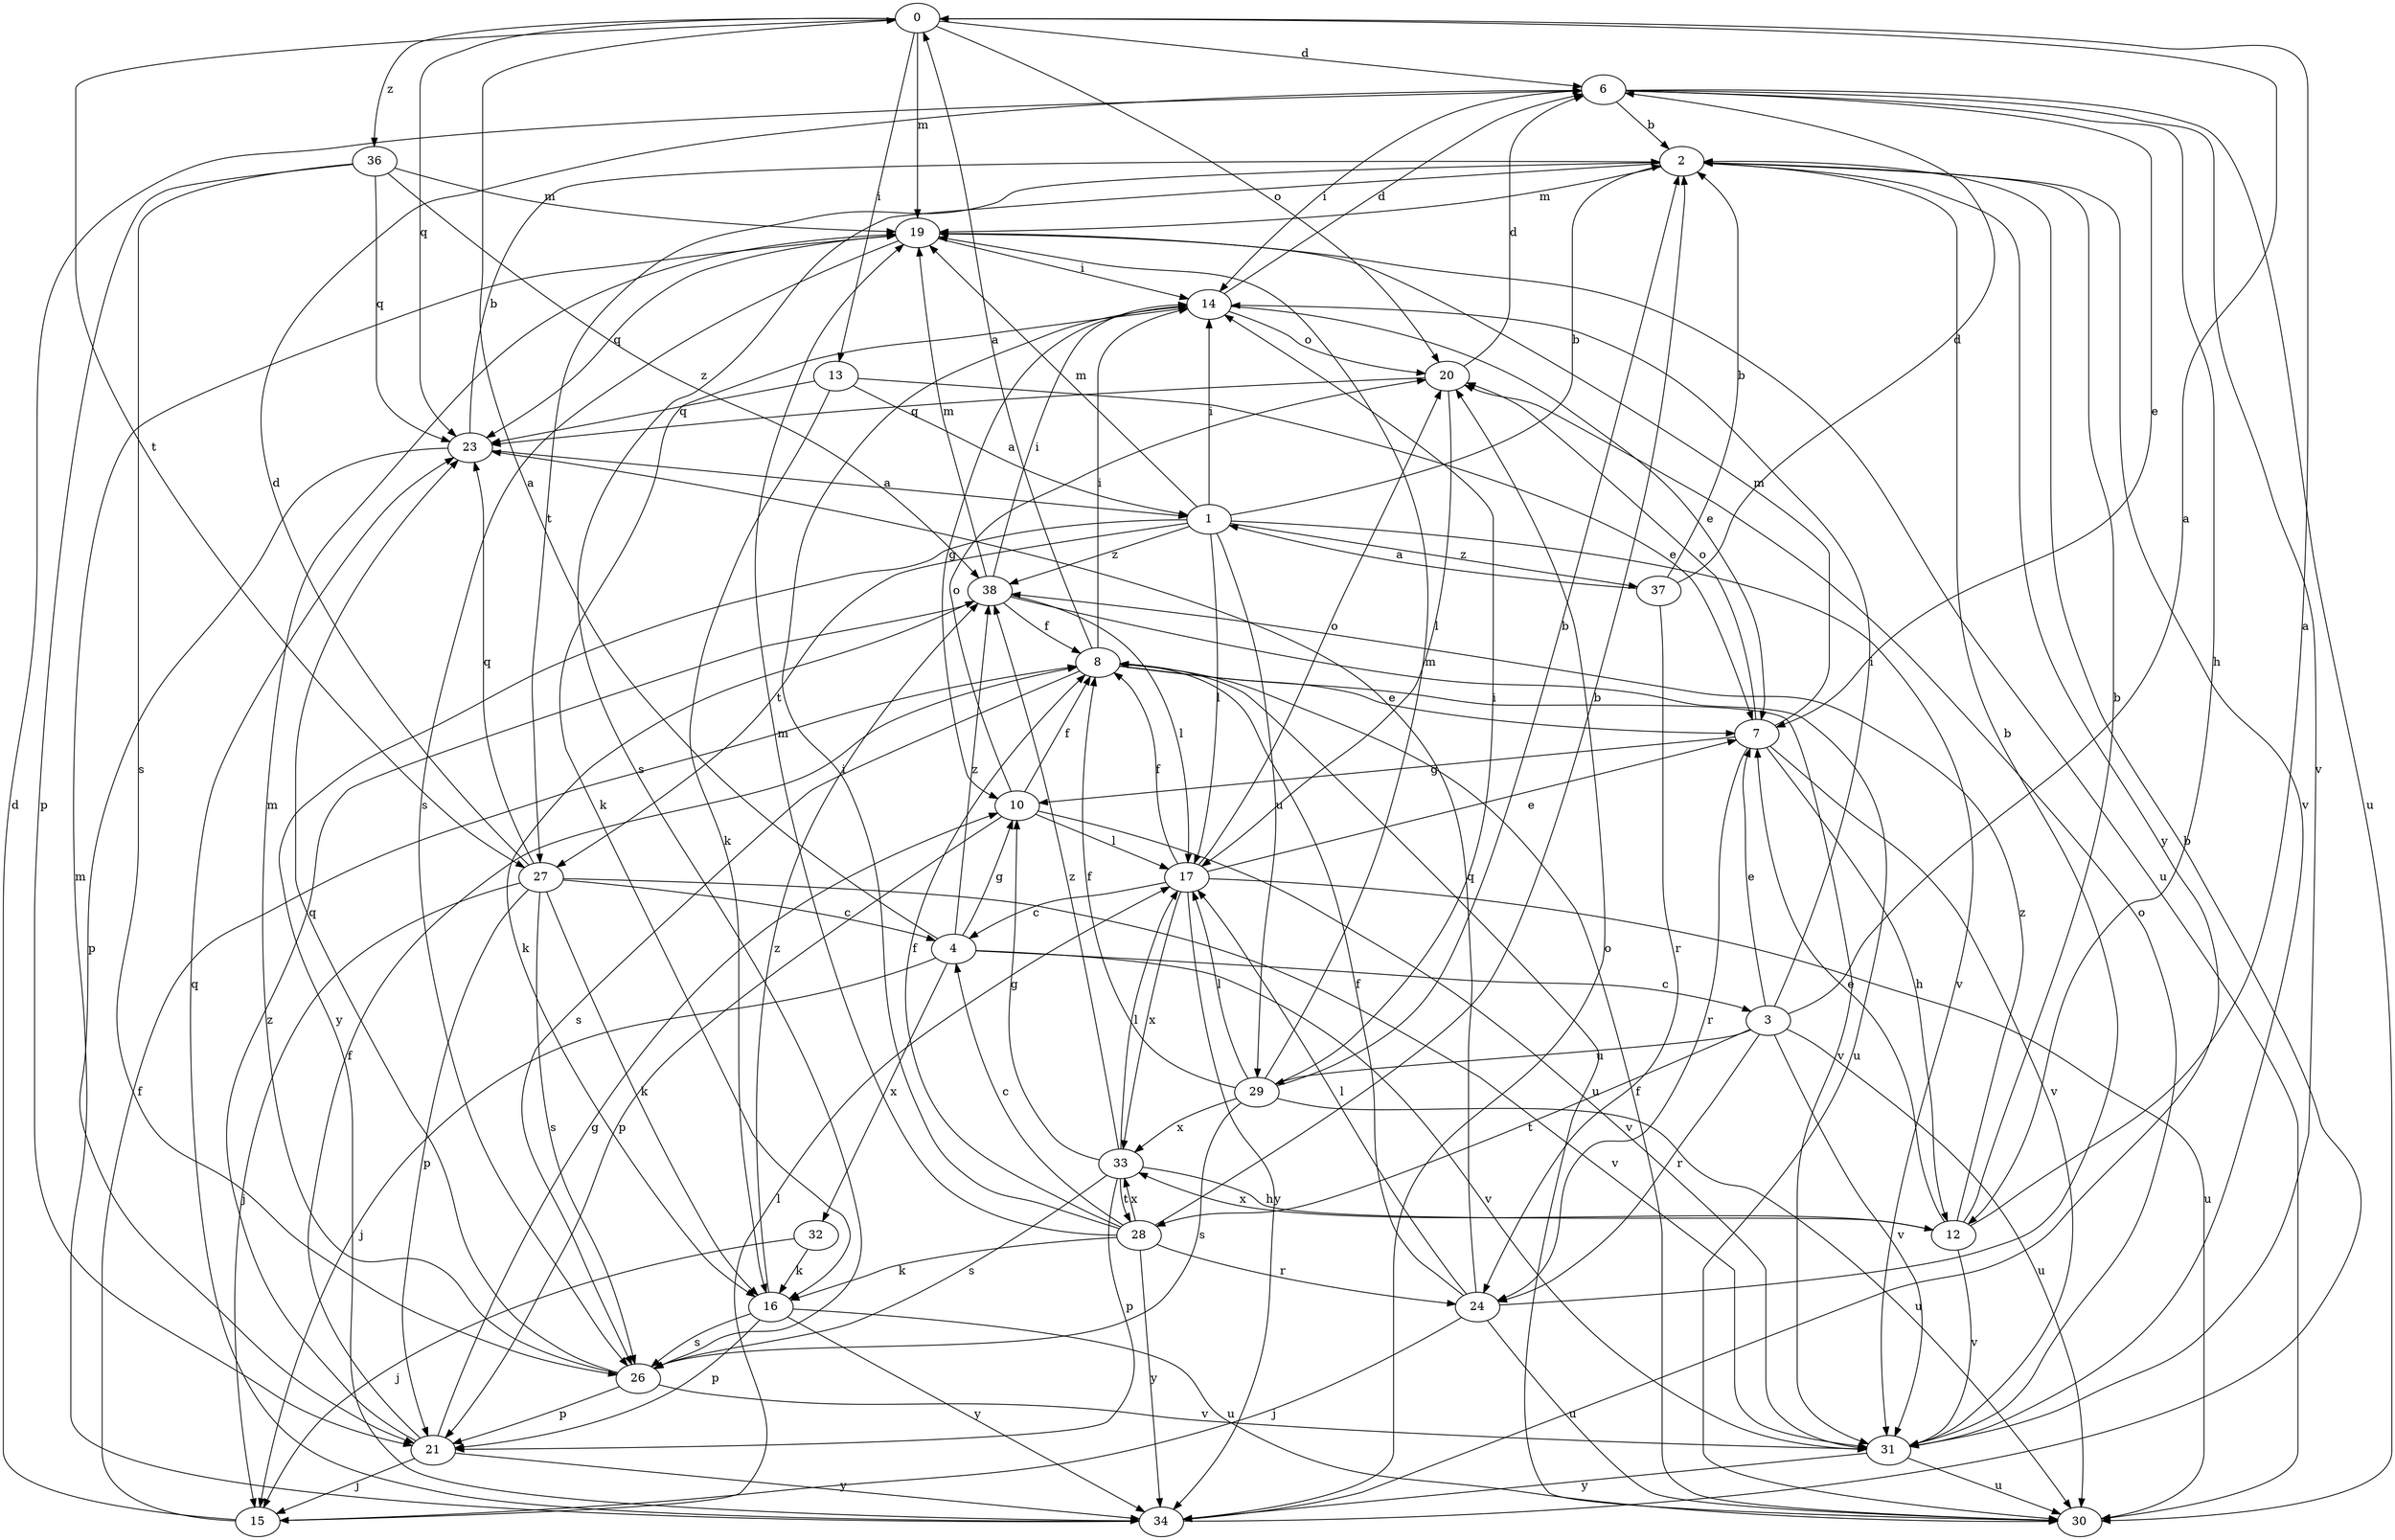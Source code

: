 strict digraph  {
0;
1;
2;
3;
4;
6;
7;
8;
10;
12;
13;
14;
15;
16;
17;
19;
20;
21;
23;
24;
26;
27;
28;
29;
30;
31;
32;
33;
34;
36;
37;
38;
0 -> 6  [label=d];
0 -> 13  [label=i];
0 -> 19  [label=m];
0 -> 20  [label=o];
0 -> 23  [label=q];
0 -> 27  [label=t];
0 -> 36  [label=z];
1 -> 2  [label=b];
1 -> 14  [label=i];
1 -> 17  [label=l];
1 -> 19  [label=m];
1 -> 27  [label=t];
1 -> 29  [label=u];
1 -> 31  [label=v];
1 -> 34  [label=y];
1 -> 37  [label=z];
1 -> 38  [label=z];
2 -> 19  [label=m];
2 -> 26  [label=s];
2 -> 27  [label=t];
2 -> 31  [label=v];
2 -> 34  [label=y];
3 -> 0  [label=a];
3 -> 7  [label=e];
3 -> 14  [label=i];
3 -> 24  [label=r];
3 -> 28  [label=t];
3 -> 29  [label=u];
3 -> 30  [label=u];
3 -> 31  [label=v];
4 -> 0  [label=a];
4 -> 3  [label=c];
4 -> 10  [label=g];
4 -> 15  [label=j];
4 -> 31  [label=v];
4 -> 32  [label=x];
4 -> 38  [label=z];
6 -> 2  [label=b];
6 -> 7  [label=e];
6 -> 12  [label=h];
6 -> 14  [label=i];
6 -> 30  [label=u];
6 -> 31  [label=v];
7 -> 10  [label=g];
7 -> 12  [label=h];
7 -> 19  [label=m];
7 -> 20  [label=o];
7 -> 24  [label=r];
7 -> 31  [label=v];
8 -> 0  [label=a];
8 -> 7  [label=e];
8 -> 14  [label=i];
8 -> 26  [label=s];
8 -> 30  [label=u];
8 -> 31  [label=v];
10 -> 8  [label=f];
10 -> 17  [label=l];
10 -> 20  [label=o];
10 -> 21  [label=p];
10 -> 31  [label=v];
12 -> 0  [label=a];
12 -> 2  [label=b];
12 -> 7  [label=e];
12 -> 31  [label=v];
12 -> 33  [label=x];
12 -> 38  [label=z];
13 -> 1  [label=a];
13 -> 7  [label=e];
13 -> 16  [label=k];
13 -> 23  [label=q];
14 -> 6  [label=d];
14 -> 7  [label=e];
14 -> 10  [label=g];
14 -> 16  [label=k];
14 -> 20  [label=o];
15 -> 6  [label=d];
15 -> 8  [label=f];
15 -> 17  [label=l];
16 -> 21  [label=p];
16 -> 26  [label=s];
16 -> 30  [label=u];
16 -> 34  [label=y];
16 -> 38  [label=z];
17 -> 4  [label=c];
17 -> 7  [label=e];
17 -> 8  [label=f];
17 -> 20  [label=o];
17 -> 30  [label=u];
17 -> 33  [label=x];
17 -> 34  [label=y];
19 -> 14  [label=i];
19 -> 23  [label=q];
19 -> 26  [label=s];
19 -> 30  [label=u];
20 -> 6  [label=d];
20 -> 17  [label=l];
20 -> 23  [label=q];
21 -> 8  [label=f];
21 -> 10  [label=g];
21 -> 15  [label=j];
21 -> 34  [label=y];
21 -> 38  [label=z];
23 -> 1  [label=a];
23 -> 2  [label=b];
23 -> 21  [label=p];
24 -> 2  [label=b];
24 -> 8  [label=f];
24 -> 15  [label=j];
24 -> 17  [label=l];
24 -> 23  [label=q];
24 -> 30  [label=u];
26 -> 19  [label=m];
26 -> 21  [label=p];
26 -> 23  [label=q];
26 -> 31  [label=v];
27 -> 4  [label=c];
27 -> 6  [label=d];
27 -> 15  [label=j];
27 -> 16  [label=k];
27 -> 21  [label=p];
27 -> 23  [label=q];
27 -> 26  [label=s];
27 -> 31  [label=v];
28 -> 2  [label=b];
28 -> 4  [label=c];
28 -> 8  [label=f];
28 -> 14  [label=i];
28 -> 16  [label=k];
28 -> 19  [label=m];
28 -> 24  [label=r];
28 -> 33  [label=x];
28 -> 34  [label=y];
29 -> 2  [label=b];
29 -> 8  [label=f];
29 -> 14  [label=i];
29 -> 17  [label=l];
29 -> 19  [label=m];
29 -> 26  [label=s];
29 -> 30  [label=u];
29 -> 33  [label=x];
30 -> 8  [label=f];
31 -> 20  [label=o];
31 -> 30  [label=u];
31 -> 34  [label=y];
32 -> 15  [label=j];
32 -> 16  [label=k];
33 -> 10  [label=g];
33 -> 12  [label=h];
33 -> 17  [label=l];
33 -> 21  [label=p];
33 -> 26  [label=s];
33 -> 28  [label=t];
33 -> 38  [label=z];
34 -> 2  [label=b];
34 -> 19  [label=m];
34 -> 20  [label=o];
34 -> 23  [label=q];
36 -> 19  [label=m];
36 -> 21  [label=p];
36 -> 23  [label=q];
36 -> 26  [label=s];
36 -> 38  [label=z];
37 -> 1  [label=a];
37 -> 2  [label=b];
37 -> 6  [label=d];
37 -> 24  [label=r];
38 -> 8  [label=f];
38 -> 14  [label=i];
38 -> 16  [label=k];
38 -> 17  [label=l];
38 -> 19  [label=m];
38 -> 30  [label=u];
}

